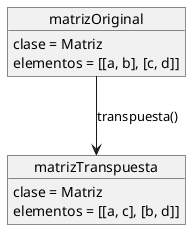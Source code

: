 @startuml
object matrizOriginal {
  clase = Matriz
  elementos = [[a, b], [c, d]]
}

object matrizTranspuesta {
  clase = Matriz
  elementos = [[a, c], [b, d]]
}

matrizOriginal --> matrizTranspuesta : transpuesta()
@enduml
